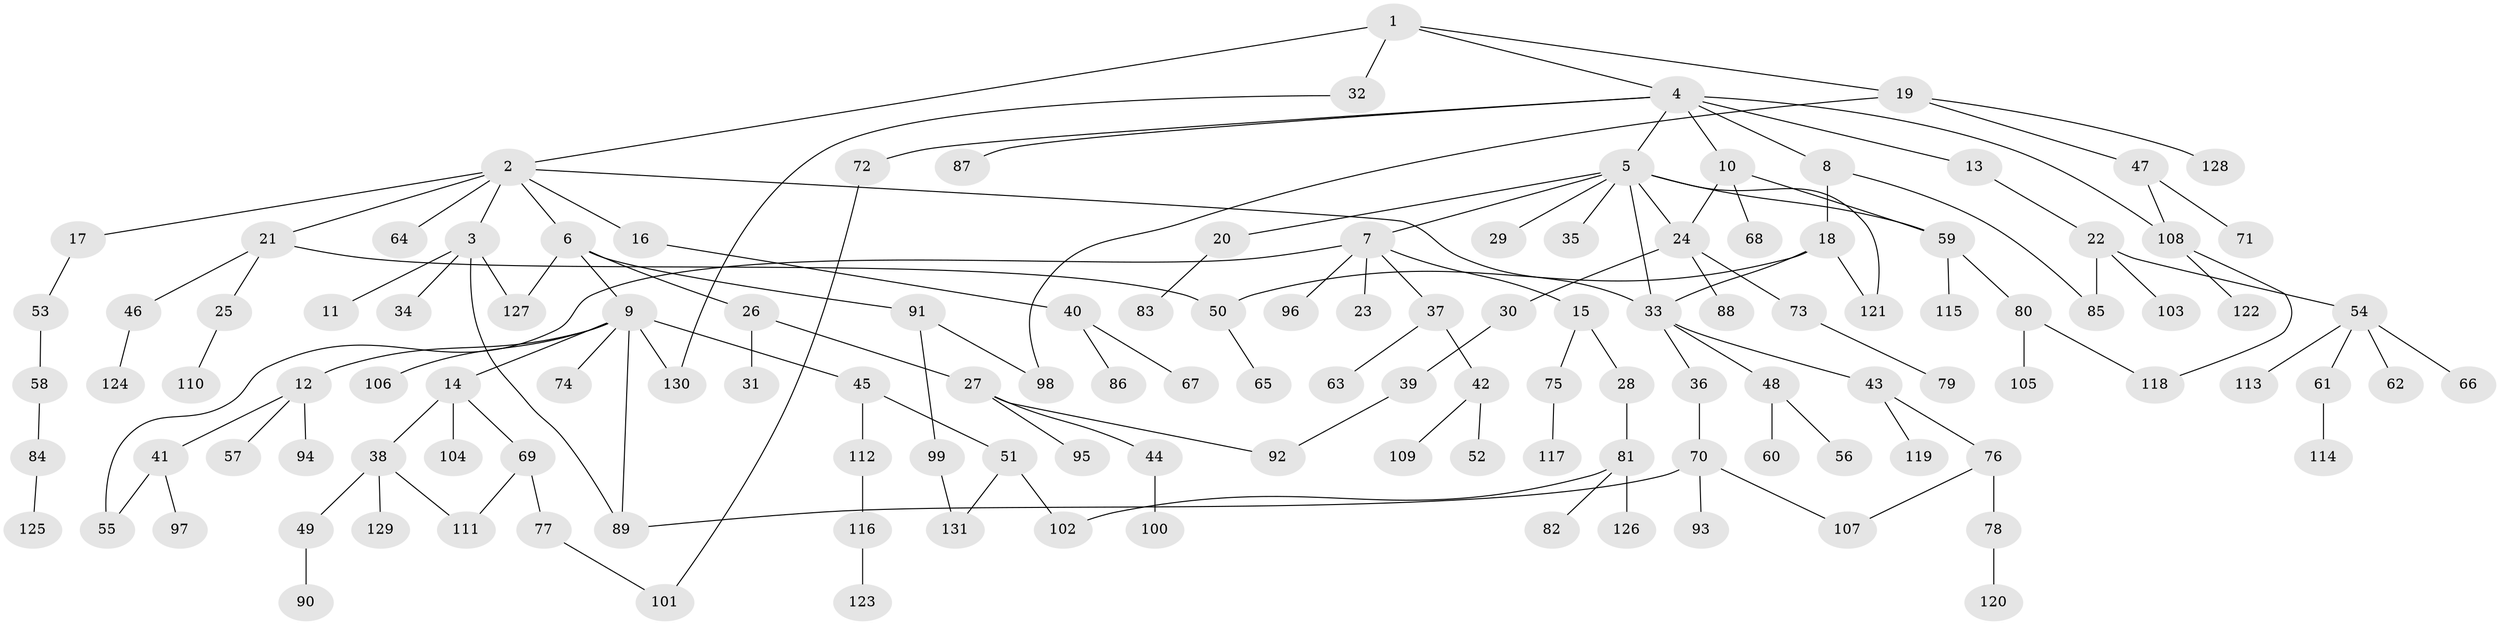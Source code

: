 // coarse degree distribution, {5: 0.07547169811320754, 6: 0.05660377358490566, 3: 0.3018867924528302, 7: 0.018867924528301886, 4: 0.05660377358490566, 2: 0.2830188679245283, 1: 0.20754716981132076}
// Generated by graph-tools (version 1.1) at 2025/49/03/04/25 22:49:10]
// undirected, 131 vertices, 151 edges
graph export_dot {
  node [color=gray90,style=filled];
  1;
  2;
  3;
  4;
  5;
  6;
  7;
  8;
  9;
  10;
  11;
  12;
  13;
  14;
  15;
  16;
  17;
  18;
  19;
  20;
  21;
  22;
  23;
  24;
  25;
  26;
  27;
  28;
  29;
  30;
  31;
  32;
  33;
  34;
  35;
  36;
  37;
  38;
  39;
  40;
  41;
  42;
  43;
  44;
  45;
  46;
  47;
  48;
  49;
  50;
  51;
  52;
  53;
  54;
  55;
  56;
  57;
  58;
  59;
  60;
  61;
  62;
  63;
  64;
  65;
  66;
  67;
  68;
  69;
  70;
  71;
  72;
  73;
  74;
  75;
  76;
  77;
  78;
  79;
  80;
  81;
  82;
  83;
  84;
  85;
  86;
  87;
  88;
  89;
  90;
  91;
  92;
  93;
  94;
  95;
  96;
  97;
  98;
  99;
  100;
  101;
  102;
  103;
  104;
  105;
  106;
  107;
  108;
  109;
  110;
  111;
  112;
  113;
  114;
  115;
  116;
  117;
  118;
  119;
  120;
  121;
  122;
  123;
  124;
  125;
  126;
  127;
  128;
  129;
  130;
  131;
  1 -- 2;
  1 -- 4;
  1 -- 19;
  1 -- 32;
  2 -- 3;
  2 -- 6;
  2 -- 16;
  2 -- 17;
  2 -- 21;
  2 -- 33;
  2 -- 64;
  3 -- 11;
  3 -- 34;
  3 -- 89;
  3 -- 127;
  4 -- 5;
  4 -- 8;
  4 -- 10;
  4 -- 13;
  4 -- 72;
  4 -- 87;
  4 -- 108;
  5 -- 7;
  5 -- 20;
  5 -- 29;
  5 -- 35;
  5 -- 59;
  5 -- 24;
  5 -- 121;
  5 -- 33;
  6 -- 9;
  6 -- 26;
  6 -- 91;
  6 -- 127;
  7 -- 15;
  7 -- 23;
  7 -- 37;
  7 -- 55;
  7 -- 96;
  8 -- 18;
  8 -- 85;
  9 -- 12;
  9 -- 14;
  9 -- 45;
  9 -- 74;
  9 -- 106;
  9 -- 130;
  9 -- 89;
  10 -- 24;
  10 -- 68;
  10 -- 59;
  12 -- 41;
  12 -- 57;
  12 -- 94;
  13 -- 22;
  14 -- 38;
  14 -- 69;
  14 -- 104;
  15 -- 28;
  15 -- 75;
  16 -- 40;
  17 -- 53;
  18 -- 121;
  18 -- 50;
  18 -- 33;
  19 -- 47;
  19 -- 128;
  19 -- 98;
  20 -- 83;
  21 -- 25;
  21 -- 46;
  21 -- 50;
  22 -- 54;
  22 -- 103;
  22 -- 85;
  24 -- 30;
  24 -- 73;
  24 -- 88;
  25 -- 110;
  26 -- 27;
  26 -- 31;
  27 -- 44;
  27 -- 92;
  27 -- 95;
  28 -- 81;
  30 -- 39;
  32 -- 130;
  33 -- 36;
  33 -- 43;
  33 -- 48;
  36 -- 70;
  37 -- 42;
  37 -- 63;
  38 -- 49;
  38 -- 111;
  38 -- 129;
  39 -- 92;
  40 -- 67;
  40 -- 86;
  41 -- 97;
  41 -- 55;
  42 -- 52;
  42 -- 109;
  43 -- 76;
  43 -- 119;
  44 -- 100;
  45 -- 51;
  45 -- 112;
  46 -- 124;
  47 -- 71;
  47 -- 108;
  48 -- 56;
  48 -- 60;
  49 -- 90;
  50 -- 65;
  51 -- 102;
  51 -- 131;
  53 -- 58;
  54 -- 61;
  54 -- 62;
  54 -- 66;
  54 -- 113;
  58 -- 84;
  59 -- 80;
  59 -- 115;
  61 -- 114;
  69 -- 77;
  69 -- 111;
  70 -- 93;
  70 -- 107;
  70 -- 89;
  72 -- 101;
  73 -- 79;
  75 -- 117;
  76 -- 78;
  76 -- 107;
  77 -- 101;
  78 -- 120;
  80 -- 105;
  80 -- 118;
  81 -- 82;
  81 -- 126;
  81 -- 102;
  84 -- 125;
  91 -- 98;
  91 -- 99;
  99 -- 131;
  108 -- 118;
  108 -- 122;
  112 -- 116;
  116 -- 123;
}
